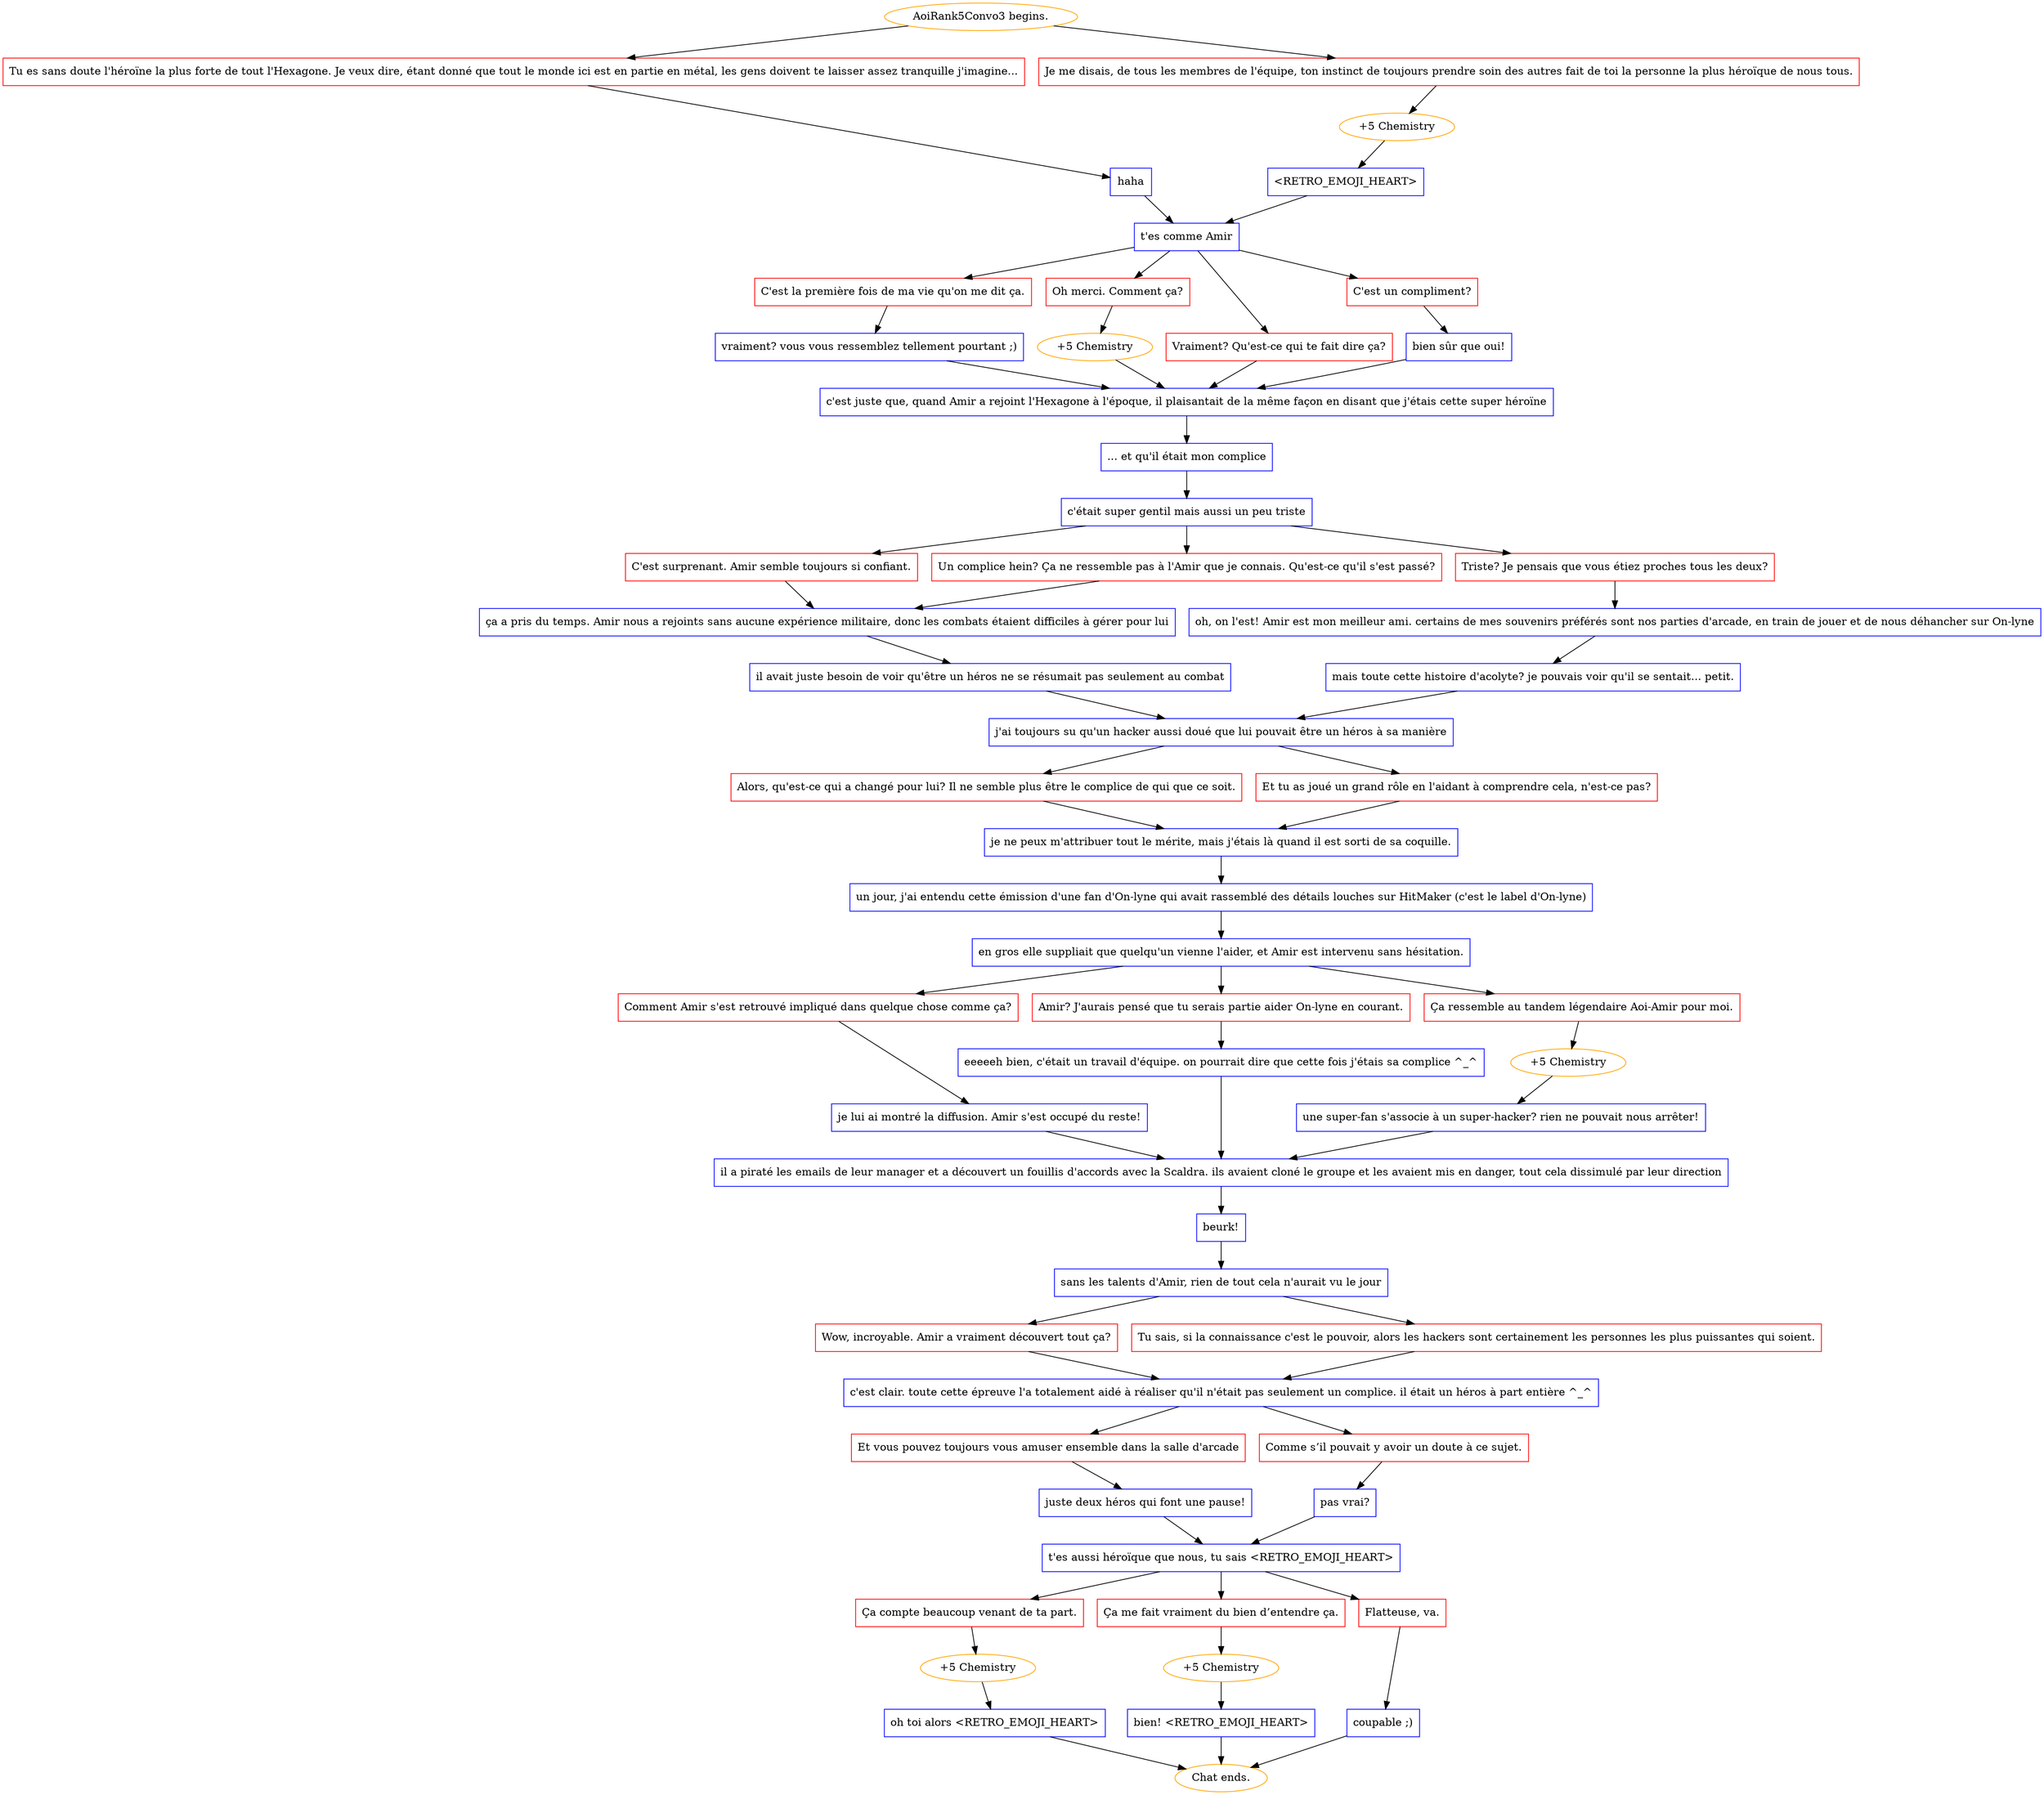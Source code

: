 digraph {
	"AoiRank5Convo3 begins." [color=orange];
		"AoiRank5Convo3 begins." -> j321403486;
		"AoiRank5Convo3 begins." -> j3317030441;
	j321403486 [label="Tu es sans doute l'héroïne la plus forte de tout l'Hexagone. Je veux dire, étant donné que tout le monde ici est en partie en métal, les gens doivent te laisser assez tranquille j'imagine...",shape=box,color=red];
		j321403486 -> j387974868;
	j3317030441 [label="Je me disais, de tous les membres de l'équipe, ton instinct de toujours prendre soin des autres fait de toi la personne la plus héroïque de nous tous.",shape=box,color=red];
		j3317030441 -> j2563594951;
	j387974868 [label="haha",shape=box,color=blue];
		j387974868 -> j2091815913;
	j2563594951 [label="+5 Chemistry",color=orange];
		j2563594951 -> j3609187773;
	j2091815913 [label="t'es comme Amir",shape=box,color=blue];
		j2091815913 -> j150297718;
		j2091815913 -> j1516319676;
		j2091815913 -> j3613264948;
		j2091815913 -> j10605336;
	j3609187773 [label="<RETRO_EMOJI_HEART>",shape=box,color=blue];
		j3609187773 -> j2091815913;
	j150297718 [label="C'est la première fois de ma vie qu'on me dit ça.",shape=box,color=red];
		j150297718 -> j940782758;
	j1516319676 [label="Oh merci. Comment ça?",shape=box,color=red];
		j1516319676 -> j145887305;
	j3613264948 [label="Vraiment? Qu'est-ce qui te fait dire ça?",shape=box,color=red];
		j3613264948 -> j1396057774;
	j10605336 [label="C'est un compliment?",shape=box,color=red];
		j10605336 -> j3669455987;
	j940782758 [label="vraiment? vous vous ressemblez tellement pourtant ;)",shape=box,color=blue];
		j940782758 -> j1396057774;
	j145887305 [label="+5 Chemistry",color=orange];
		j145887305 -> j1396057774;
	j1396057774 [label="c'est juste que, quand Amir a rejoint l'Hexagone à l'époque, il plaisantait de la même façon en disant que j'étais cette super héroïne",shape=box,color=blue];
		j1396057774 -> j4260294356;
	j3669455987 [label="bien sûr que oui!",shape=box,color=blue];
		j3669455987 -> j1396057774;
	j4260294356 [label="... et qu'il était mon complice",shape=box,color=blue];
		j4260294356 -> j1934676594;
	j1934676594 [label="c'était super gentil mais aussi un peu triste",shape=box,color=blue];
		j1934676594 -> j1923866745;
		j1934676594 -> j2103429188;
		j1934676594 -> j707480559;
	j1923866745 [label="C'est surprenant. Amir semble toujours si confiant.",shape=box,color=red];
		j1923866745 -> j761355985;
	j2103429188 [label="Un complice hein? Ça ne ressemble pas à l'Amir que je connais. Qu'est-ce qu'il s'est passé?",shape=box,color=red];
		j2103429188 -> j761355985;
	j707480559 [label="Triste? Je pensais que vous étiez proches tous les deux?",shape=box,color=red];
		j707480559 -> j2410184624;
	j761355985 [label="ça a pris du temps. Amir nous a rejoints sans aucune expérience militaire, donc les combats étaient difficiles à gérer pour lui",shape=box,color=blue];
		j761355985 -> j1649016066;
	j2410184624 [label="oh, on l'est! Amir est mon meilleur ami. certains de mes souvenirs préférés sont nos parties d'arcade, en train de jouer et de nous déhancher sur On-lyne",shape=box,color=blue];
		j2410184624 -> j3652538868;
	j1649016066 [label="il avait juste besoin de voir qu'être un héros ne se résumait pas seulement au combat",shape=box,color=blue];
		j1649016066 -> j1677077235;
	j3652538868 [label="mais toute cette histoire d'acolyte? je pouvais voir qu'il se sentait... petit.",shape=box,color=blue];
		j3652538868 -> j1677077235;
	j1677077235 [label="j'ai toujours su qu'un hacker aussi doué que lui pouvait être un héros à sa manière",shape=box,color=blue];
		j1677077235 -> j3919117183;
		j1677077235 -> j2505276099;
	j3919117183 [label="Alors, qu'est-ce qui a changé pour lui? Il ne semble plus être le complice de qui que ce soit.",shape=box,color=red];
		j3919117183 -> j801352972;
	j2505276099 [label="Et tu as joué un grand rôle en l'aidant à comprendre cela, n'est-ce pas?",shape=box,color=red];
		j2505276099 -> j801352972;
	j801352972 [label="je ne peux m'attribuer tout le mérite, mais j'étais là quand il est sorti de sa coquille.",shape=box,color=blue];
		j801352972 -> j466348062;
	j466348062 [label="un jour, j'ai entendu cette émission d'une fan d'On-lyne qui avait rassemblé des détails louches sur HitMaker (c'est le label d'On-lyne)",shape=box,color=blue];
		j466348062 -> j420551664;
	j420551664 [label="en gros elle suppliait que quelqu'un vienne l'aider, et Amir est intervenu sans hésitation.",shape=box,color=blue];
		j420551664 -> j3658356244;
		j420551664 -> j4163307385;
		j420551664 -> j4210157626;
	j3658356244 [label="Comment Amir s'est retrouvé impliqué dans quelque chose comme ça?",shape=box,color=red];
		j3658356244 -> j3619160557;
	j4163307385 [label="Amir? J'aurais pensé que tu serais partie aider On-lyne en courant.",shape=box,color=red];
		j4163307385 -> j852119774;
	j4210157626 [label="Ça ressemble au tandem légendaire Aoi-Amir pour moi.",shape=box,color=red];
		j4210157626 -> j3970724286;
	j3619160557 [label="je lui ai montré la diffusion. Amir s'est occupé du reste!",shape=box,color=blue];
		j3619160557 -> j2405847107;
	j852119774 [label="eeeeeh bien, c'était un travail d'équipe. on pourrait dire que cette fois j'étais sa complice ^_^",shape=box,color=blue];
		j852119774 -> j2405847107;
	j3970724286 [label="+5 Chemistry",color=orange];
		j3970724286 -> j1903442428;
	j2405847107 [label="il a piraté les emails de leur manager et a découvert un fouillis d'accords avec la Scaldra. ils avaient cloné le groupe et les avaient mis en danger, tout cela dissimulé par leur direction",shape=box,color=blue];
		j2405847107 -> j3202518399;
	j1903442428 [label="une super-fan s'associe à un super-hacker? rien ne pouvait nous arrêter!",shape=box,color=blue];
		j1903442428 -> j2405847107;
	j3202518399 [label="beurk!",shape=box,color=blue];
		j3202518399 -> j1186430452;
	j1186430452 [label="sans les talents d'Amir, rien de tout cela n'aurait vu le jour",shape=box,color=blue];
		j1186430452 -> j877816241;
		j1186430452 -> j2104239083;
	j877816241 [label="Wow, incroyable. Amir a vraiment découvert tout ça?",shape=box,color=red];
		j877816241 -> j1782759712;
	j2104239083 [label="Tu sais, si la connaissance c'est le pouvoir, alors les hackers sont certainement les personnes les plus puissantes qui soient.",shape=box,color=red];
		j2104239083 -> j1782759712;
	j1782759712 [label="c'est clair. toute cette épreuve l'a totalement aidé à réaliser qu'il n'était pas seulement un complice. il était un héros à part entière ^_^",shape=box,color=blue];
		j1782759712 -> j2423774937;
		j1782759712 -> j725471409;
	j2423774937 [label="Et vous pouvez toujours vous amuser ensemble dans la salle d'arcade",shape=box,color=red];
		j2423774937 -> j3363643255;
	j725471409 [label="Comme s’il pouvait y avoir un doute à ce sujet.",shape=box,color=red];
		j725471409 -> j2002130045;
	j3363643255 [label="juste deux héros qui font une pause!",shape=box,color=blue];
		j3363643255 -> j266868892;
	j2002130045 [label="pas vrai?",shape=box,color=blue];
		j2002130045 -> j266868892;
	j266868892 [label="t'es aussi héroïque que nous, tu sais <RETRO_EMOJI_HEART>",shape=box,color=blue];
		j266868892 -> j993596948;
		j266868892 -> j547870830;
		j266868892 -> j2878736710;
	j993596948 [label="Ça compte beaucoup venant de ta part.",shape=box,color=red];
		j993596948 -> j1477704397;
	j547870830 [label="Ça me fait vraiment du bien d’entendre ça.",shape=box,color=red];
		j547870830 -> j1364481040;
	j2878736710 [label="Flatteuse, va.",shape=box,color=red];
		j2878736710 -> j2986526660;
	j1477704397 [label="+5 Chemistry",color=orange];
		j1477704397 -> j950406432;
	j1364481040 [label="+5 Chemistry",color=orange];
		j1364481040 -> j2382439277;
	j2986526660 [label="coupable ;)",shape=box,color=blue];
		j2986526660 -> "Chat ends.";
	j950406432 [label="oh toi alors <RETRO_EMOJI_HEART>",shape=box,color=blue];
		j950406432 -> "Chat ends.";
	j2382439277 [label="bien! <RETRO_EMOJI_HEART>",shape=box,color=blue];
		j2382439277 -> "Chat ends.";
	"Chat ends." [color=orange];
}